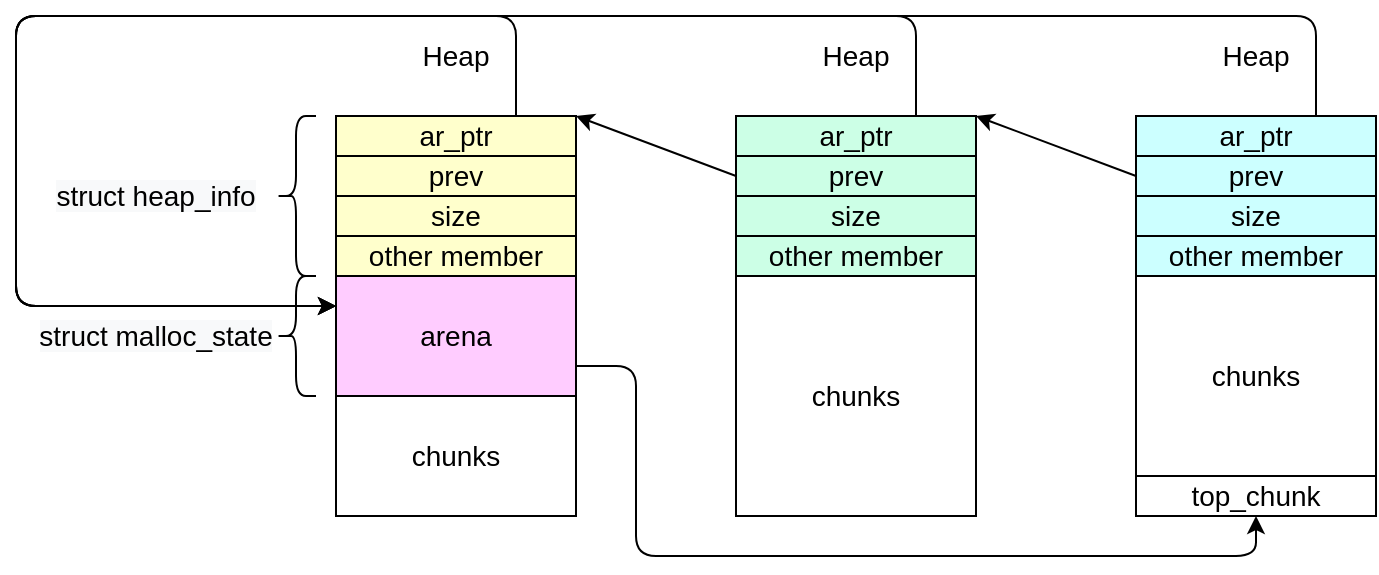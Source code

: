 <mxfile version="13.2.4" type="device"><diagram id="C5RBs43oDa-KdzZeNtuy" name="Page-1"><mxGraphModel dx="1086" dy="785" grid="1" gridSize="10" guides="1" tooltips="1" connect="1" arrows="1" fold="1" page="1" pageScale="1" pageWidth="827" pageHeight="1169" math="0" shadow="0"><root><mxCell id="WIyWlLk6GJQsqaUBKTNV-0"/><mxCell id="WIyWlLk6GJQsqaUBKTNV-1" parent="WIyWlLk6GJQsqaUBKTNV-0"/><mxCell id="HbChExvczJ7bqdQy5cXL-0" value="ar_ptr" style="rounded=0;whiteSpace=wrap;html=1;fontSize=14;fillColor=#FFFFCC;" vertex="1" parent="WIyWlLk6GJQsqaUBKTNV-1"><mxGeometry x="200" y="80" width="120" height="20" as="geometry"/></mxCell><mxCell id="HbChExvczJ7bqdQy5cXL-1" value="prev" style="rounded=0;whiteSpace=wrap;html=1;fontSize=14;fillColor=#FFFFCC;" vertex="1" parent="WIyWlLk6GJQsqaUBKTNV-1"><mxGeometry x="200" y="100" width="120" height="20" as="geometry"/></mxCell><mxCell id="HbChExvczJ7bqdQy5cXL-2" value="size" style="rounded=0;whiteSpace=wrap;html=1;fontSize=14;fillColor=#FFFFCC;" vertex="1" parent="WIyWlLk6GJQsqaUBKTNV-1"><mxGeometry x="200" y="120" width="120" height="20" as="geometry"/></mxCell><mxCell id="HbChExvczJ7bqdQy5cXL-3" value="other member" style="rounded=0;whiteSpace=wrap;html=1;fontSize=14;fillColor=#FFFFCC;" vertex="1" parent="WIyWlLk6GJQsqaUBKTNV-1"><mxGeometry x="200" y="140" width="120" height="20" as="geometry"/></mxCell><mxCell id="HbChExvczJ7bqdQy5cXL-4" value="arena" style="rounded=0;whiteSpace=wrap;html=1;fontSize=14;fillColor=#FFCCFF;" vertex="1" parent="WIyWlLk6GJQsqaUBKTNV-1"><mxGeometry x="200" y="160" width="120" height="60" as="geometry"/></mxCell><mxCell id="HbChExvczJ7bqdQy5cXL-5" value="chunks" style="rounded=0;whiteSpace=wrap;html=1;fontSize=14;" vertex="1" parent="WIyWlLk6GJQsqaUBKTNV-1"><mxGeometry x="200" y="220" width="120" height="60" as="geometry"/></mxCell><mxCell id="HbChExvczJ7bqdQy5cXL-6" value="" style="shape=curlyBracket;whiteSpace=wrap;html=1;rounded=1;fontSize=14;" vertex="1" parent="WIyWlLk6GJQsqaUBKTNV-1"><mxGeometry x="170" y="80" width="20" height="80" as="geometry"/></mxCell><mxCell id="HbChExvczJ7bqdQy5cXL-7" value="ar_ptr" style="rounded=0;whiteSpace=wrap;html=1;fontSize=14;fillColor=#CCFFE6;" vertex="1" parent="WIyWlLk6GJQsqaUBKTNV-1"><mxGeometry x="400" y="80" width="120" height="20" as="geometry"/></mxCell><mxCell id="HbChExvczJ7bqdQy5cXL-8" value="prev" style="rounded=0;whiteSpace=wrap;html=1;fontSize=14;fillColor=#CCFFE6;" vertex="1" parent="WIyWlLk6GJQsqaUBKTNV-1"><mxGeometry x="400" y="100" width="120" height="20" as="geometry"/></mxCell><mxCell id="HbChExvczJ7bqdQy5cXL-9" value="size" style="rounded=0;whiteSpace=wrap;html=1;fontSize=14;fillColor=#CCFFE6;" vertex="1" parent="WIyWlLk6GJQsqaUBKTNV-1"><mxGeometry x="400" y="120" width="120" height="20" as="geometry"/></mxCell><mxCell id="HbChExvczJ7bqdQy5cXL-10" value="other member" style="rounded=0;whiteSpace=wrap;html=1;fontSize=14;fillColor=#CCFFE6;" vertex="1" parent="WIyWlLk6GJQsqaUBKTNV-1"><mxGeometry x="400" y="140" width="120" height="20" as="geometry"/></mxCell><mxCell id="HbChExvczJ7bqdQy5cXL-12" value="chunks" style="rounded=0;whiteSpace=wrap;html=1;fontSize=14;" vertex="1" parent="WIyWlLk6GJQsqaUBKTNV-1"><mxGeometry x="400" y="160" width="120" height="120" as="geometry"/></mxCell><mxCell id="HbChExvczJ7bqdQy5cXL-13" value="" style="shape=curlyBracket;whiteSpace=wrap;html=1;rounded=1;fontSize=14;" vertex="1" parent="WIyWlLk6GJQsqaUBKTNV-1"><mxGeometry x="170" y="160" width="20" height="60" as="geometry"/></mxCell><mxCell id="HbChExvczJ7bqdQy5cXL-14" value="&#10;&#10;&lt;span style=&quot;color: rgb(0, 0, 0); font-family: helvetica; font-size: 14px; font-style: normal; font-weight: 400; letter-spacing: normal; text-align: center; text-indent: 0px; text-transform: none; word-spacing: 0px; background-color: rgb(248, 249, 250); display: inline; float: none;&quot;&gt;struct malloc_state&lt;/span&gt;&#10;&#10;" style="text;html=1;strokeColor=none;fillColor=none;align=center;verticalAlign=middle;whiteSpace=wrap;rounded=0;fontSize=14;" vertex="1" parent="WIyWlLk6GJQsqaUBKTNV-1"><mxGeometry x="50" y="180" width="120" height="20" as="geometry"/></mxCell><mxCell id="HbChExvczJ7bqdQy5cXL-15" value="&lt;span style=&quot;color: rgb(0, 0, 0); font-family: helvetica; font-size: 14px; font-style: normal; font-weight: 400; letter-spacing: normal; text-align: center; text-indent: 0px; text-transform: none; word-spacing: 0px; background-color: rgb(248, 249, 250); display: inline; float: none;&quot;&gt;struct heap_info&lt;/span&gt;" style="text;html=1;strokeColor=none;fillColor=none;align=center;verticalAlign=middle;whiteSpace=wrap;rounded=0;fontSize=14;" vertex="1" parent="WIyWlLk6GJQsqaUBKTNV-1"><mxGeometry x="50" y="110" width="120" height="20" as="geometry"/></mxCell><mxCell id="HbChExvczJ7bqdQy5cXL-18" value="ar_ptr" style="rounded=0;whiteSpace=wrap;html=1;fontSize=14;" vertex="1" parent="WIyWlLk6GJQsqaUBKTNV-1"><mxGeometry x="600" y="80" width="120" height="20" as="geometry"/></mxCell><mxCell id="HbChExvczJ7bqdQy5cXL-19" value="prev" style="rounded=0;whiteSpace=wrap;html=1;fontSize=14;fillColor=#CCFFFF;" vertex="1" parent="WIyWlLk6GJQsqaUBKTNV-1"><mxGeometry x="600" y="100" width="120" height="20" as="geometry"/></mxCell><mxCell id="HbChExvczJ7bqdQy5cXL-20" value="size" style="rounded=0;whiteSpace=wrap;html=1;fontSize=14;fillColor=#CCFFFF;" vertex="1" parent="WIyWlLk6GJQsqaUBKTNV-1"><mxGeometry x="600" y="120" width="120" height="20" as="geometry"/></mxCell><mxCell id="HbChExvczJ7bqdQy5cXL-21" value="other member" style="rounded=0;whiteSpace=wrap;html=1;fontSize=14;fillColor=#CCFFFF;" vertex="1" parent="WIyWlLk6GJQsqaUBKTNV-1"><mxGeometry x="600" y="140" width="120" height="20" as="geometry"/></mxCell><mxCell id="HbChExvczJ7bqdQy5cXL-22" value="chunks" style="rounded=0;whiteSpace=wrap;html=1;fontSize=14;" vertex="1" parent="WIyWlLk6GJQsqaUBKTNV-1"><mxGeometry x="600" y="160" width="120" height="100" as="geometry"/></mxCell><mxCell id="HbChExvczJ7bqdQy5cXL-23" value="top_chunk" style="rounded=0;whiteSpace=wrap;html=1;fontSize=14;" vertex="1" parent="WIyWlLk6GJQsqaUBKTNV-1"><mxGeometry x="600" y="260" width="120" height="20" as="geometry"/></mxCell><mxCell id="HbChExvczJ7bqdQy5cXL-24" value="ar_ptr" style="rounded=0;whiteSpace=wrap;html=1;fontSize=14;fillColor=#CCFFFF;" vertex="1" parent="WIyWlLk6GJQsqaUBKTNV-1"><mxGeometry x="600" y="80" width="120" height="20" as="geometry"/></mxCell><mxCell id="HbChExvczJ7bqdQy5cXL-25" value="Heap" style="text;html=1;strokeColor=none;fillColor=none;align=center;verticalAlign=middle;whiteSpace=wrap;rounded=0;fontSize=14;" vertex="1" parent="WIyWlLk6GJQsqaUBKTNV-1"><mxGeometry x="240" y="40" width="40" height="20" as="geometry"/></mxCell><mxCell id="HbChExvczJ7bqdQy5cXL-26" value="Heap" style="text;html=1;strokeColor=none;fillColor=none;align=center;verticalAlign=middle;whiteSpace=wrap;rounded=0;fontSize=14;" vertex="1" parent="WIyWlLk6GJQsqaUBKTNV-1"><mxGeometry x="440" y="40" width="40" height="20" as="geometry"/></mxCell><mxCell id="HbChExvczJ7bqdQy5cXL-27" value="Heap" style="text;html=1;strokeColor=none;fillColor=none;align=center;verticalAlign=middle;whiteSpace=wrap;rounded=0;fontSize=14;" vertex="1" parent="WIyWlLk6GJQsqaUBKTNV-1"><mxGeometry x="640" y="40" width="40" height="20" as="geometry"/></mxCell><mxCell id="HbChExvczJ7bqdQy5cXL-28" value="" style="endArrow=classic;html=1;fontSize=14;exitX=0.75;exitY=0;exitDx=0;exitDy=0;entryX=0;entryY=0.25;entryDx=0;entryDy=0;" edge="1" parent="WIyWlLk6GJQsqaUBKTNV-1" source="HbChExvczJ7bqdQy5cXL-0" target="HbChExvczJ7bqdQy5cXL-4"><mxGeometry width="50" height="50" relative="1" as="geometry"><mxPoint x="310" y="70" as="sourcePoint"/><mxPoint x="120" y="30" as="targetPoint"/><Array as="points"><mxPoint x="290" y="30"/><mxPoint x="40" y="30"/><mxPoint x="40" y="175"/></Array></mxGeometry></mxCell><mxCell id="HbChExvczJ7bqdQy5cXL-29" value="" style="endArrow=classic;html=1;fontSize=14;exitX=0.75;exitY=0;exitDx=0;exitDy=0;entryX=0;entryY=0.25;entryDx=0;entryDy=0;" edge="1" parent="WIyWlLk6GJQsqaUBKTNV-1" source="HbChExvczJ7bqdQy5cXL-7" target="HbChExvczJ7bqdQy5cXL-4"><mxGeometry width="50" height="50" relative="1" as="geometry"><mxPoint x="500" y="80" as="sourcePoint"/><mxPoint x="120" y="30" as="targetPoint"/><Array as="points"><mxPoint x="490" y="30"/><mxPoint x="40" y="30"/><mxPoint x="40" y="175"/></Array></mxGeometry></mxCell><mxCell id="HbChExvczJ7bqdQy5cXL-30" value="" style="endArrow=classic;html=1;fontSize=14;exitX=0.75;exitY=0;exitDx=0;exitDy=0;entryX=0;entryY=0.25;entryDx=0;entryDy=0;" edge="1" parent="WIyWlLk6GJQsqaUBKTNV-1" source="HbChExvczJ7bqdQy5cXL-24" target="HbChExvczJ7bqdQy5cXL-4"><mxGeometry width="50" height="50" relative="1" as="geometry"><mxPoint x="690" y="80" as="sourcePoint"/><mxPoint x="40" y="280" as="targetPoint"/><Array as="points"><mxPoint x="690" y="30"/><mxPoint x="40" y="30"/><mxPoint x="40" y="175"/></Array></mxGeometry></mxCell><mxCell id="HbChExvczJ7bqdQy5cXL-34" value="" style="endArrow=classic;html=1;fontSize=14;entryX=1;entryY=0;entryDx=0;entryDy=0;exitX=0;exitY=0.5;exitDx=0;exitDy=0;" edge="1" parent="WIyWlLk6GJQsqaUBKTNV-1" source="HbChExvczJ7bqdQy5cXL-19" target="HbChExvczJ7bqdQy5cXL-7"><mxGeometry width="50" height="50" relative="1" as="geometry"><mxPoint x="350" y="230" as="sourcePoint"/><mxPoint x="400" y="180" as="targetPoint"/></mxGeometry></mxCell><mxCell id="HbChExvczJ7bqdQy5cXL-35" value="" style="endArrow=classic;html=1;fontSize=14;entryX=1;entryY=0;entryDx=0;entryDy=0;exitX=0;exitY=0.5;exitDx=0;exitDy=0;" edge="1" parent="WIyWlLk6GJQsqaUBKTNV-1" source="HbChExvczJ7bqdQy5cXL-8" target="HbChExvczJ7bqdQy5cXL-0"><mxGeometry width="50" height="50" relative="1" as="geometry"><mxPoint x="350" y="230" as="sourcePoint"/><mxPoint x="400" y="180" as="targetPoint"/></mxGeometry></mxCell><mxCell id="HbChExvczJ7bqdQy5cXL-36" value="" style="endArrow=classic;html=1;fontSize=14;entryX=0.5;entryY=1;entryDx=0;entryDy=0;exitX=1;exitY=0.75;exitDx=0;exitDy=0;" edge="1" parent="WIyWlLk6GJQsqaUBKTNV-1" source="HbChExvczJ7bqdQy5cXL-4" target="HbChExvczJ7bqdQy5cXL-23"><mxGeometry width="50" height="50" relative="1" as="geometry"><mxPoint x="90" y="360" as="sourcePoint"/><mxPoint x="140" y="310" as="targetPoint"/><Array as="points"><mxPoint x="350" y="205"/><mxPoint x="350" y="300"/><mxPoint x="660" y="300"/></Array></mxGeometry></mxCell></root></mxGraphModel></diagram></mxfile>